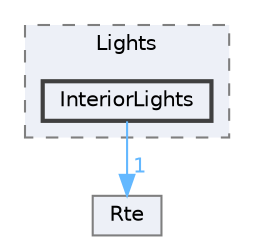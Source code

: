 digraph "Project/avProj/Asw/Lights/InteriorLights"
{
 // LATEX_PDF_SIZE
  bgcolor="transparent";
  edge [fontname=Helvetica,fontsize=10,labelfontname=Helvetica,labelfontsize=10];
  node [fontname=Helvetica,fontsize=10,shape=box,height=0.2,width=0.4];
  compound=true
  subgraph clusterdir_006ef49f93da9adadf7fb9d7b3f7ba90 {
    graph [ bgcolor="#edf0f7", pencolor="grey50", label="Lights", fontname=Helvetica,fontsize=10 style="filled,dashed", URL="dir_006ef49f93da9adadf7fb9d7b3f7ba90.html",tooltip=""]
  dir_ec0c8ad3e53b0a9ab9331fc5429ea41b [label="InteriorLights", fillcolor="#edf0f7", color="grey25", style="filled,bold", URL="dir_ec0c8ad3e53b0a9ab9331fc5429ea41b.html",tooltip=""];
  }
  dir_44ac158177b38012ded29e0bce1ce711 [label="Rte", fillcolor="#edf0f7", color="grey50", style="filled", URL="dir_44ac158177b38012ded29e0bce1ce711.html",tooltip=""];
  dir_ec0c8ad3e53b0a9ab9331fc5429ea41b->dir_44ac158177b38012ded29e0bce1ce711 [headlabel="1", labeldistance=1.5 headhref="dir_000059_000082.html" color="steelblue1" fontcolor="steelblue1"];
}
